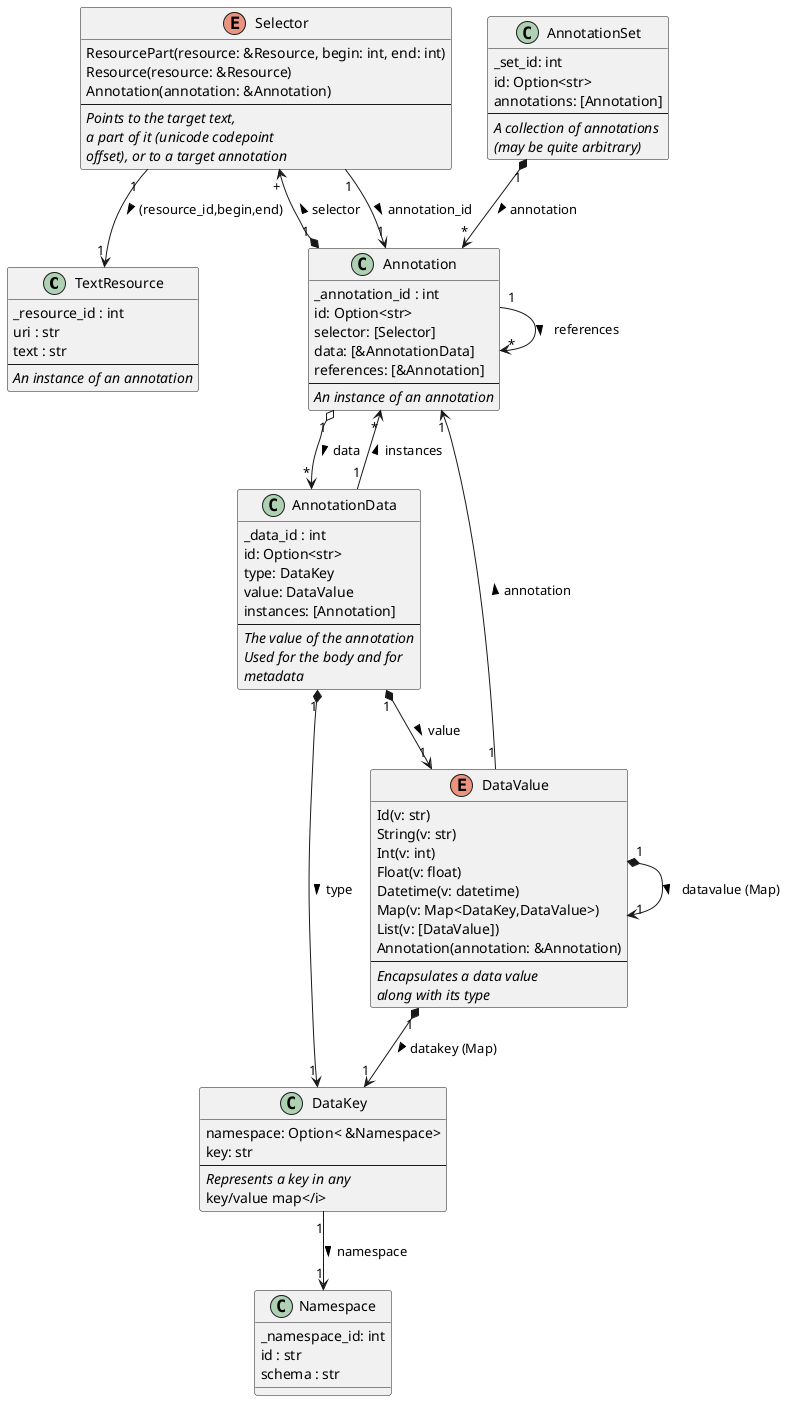 @startuml
class TextResource {
    _resource_id : int
    uri : str
    text : str
    --
    <i>An instance of an annotation</i>
}

class AnnotationSet {
    _set_id: int
    id: Option<str>
    annotations: [Annotation]
    --
    <i>A collection of annotations</i>
    <i>(may be quite arbitrary)</i>
}

class Annotation {
    _annotation_id : int
    id: Option<str>
    selector: [Selector]
    data: [&AnnotationData]
    references: [&Annotation]
    --
    <i>An instance of an annotation</i>
}

enum Selector {
    ResourcePart(resource: &Resource, begin: int, end: int)
    Resource(resource: &Resource)
    Annotation(annotation: &Annotation)
    --
    <i>Points to the target text,
    <i>a part of it (unicode codepoint
    <i>offset), or to a target annotation</i>
}

class AnnotationData {
    _data_id : int
    id: Option<str>
    type: DataKey
    value: DataValue
    instances: [Annotation]
    --
    <i>The value of the annotation</i>
    <i>Used for the body and for</i>
    <i>metadata</i>
}


class DataKey {
    namespace: Option< &Namespace>
    key: str
    --
    <i>Represents a key in any
    key/value map</i>
}

class Namespace {
    _namespace_id: int
    id : str
    schema : str
}

enum DataValue {
    Id(v: str)
    String(v: str)
    Int(v: int)
    Float(v: float)
    Datetime(v: datetime)
    Map(v: Map<DataKey,DataValue>)
    List(v: [DataValue])
    Annotation(annotation: &Annotation)
    --
    <i>Encapsulates a data value</i>
    <i>along with its type</i>
}

AnnotationSet "1" *--> "*" Annotation : > annotation

Annotation "1" *--> "+" Selector : > selector
Annotation "1" o--> "*" AnnotationData : > data
Annotation "1" --> "*" Annotation : > references

AnnotationData "1" --> "*" Annotation : > instances
AnnotationData "1" *--> "1" DataValue : > value
AnnotationData "1" *--> "1" DataKey : > type

Selector "1" --> "1" TextResource : > (resource_id,begin,end)
Selector "1" --> "1" Annotation : > annotation_id

DataValue "1" --> "1" Annotation : > annotation
DataValue "1" *--> "1" DataValue : > datavalue (Map)
DataValue "1" *--> "1" DataKey : > datakey (Map)

DataKey "1" --> "1" Namespace : > namespace
@enduml

